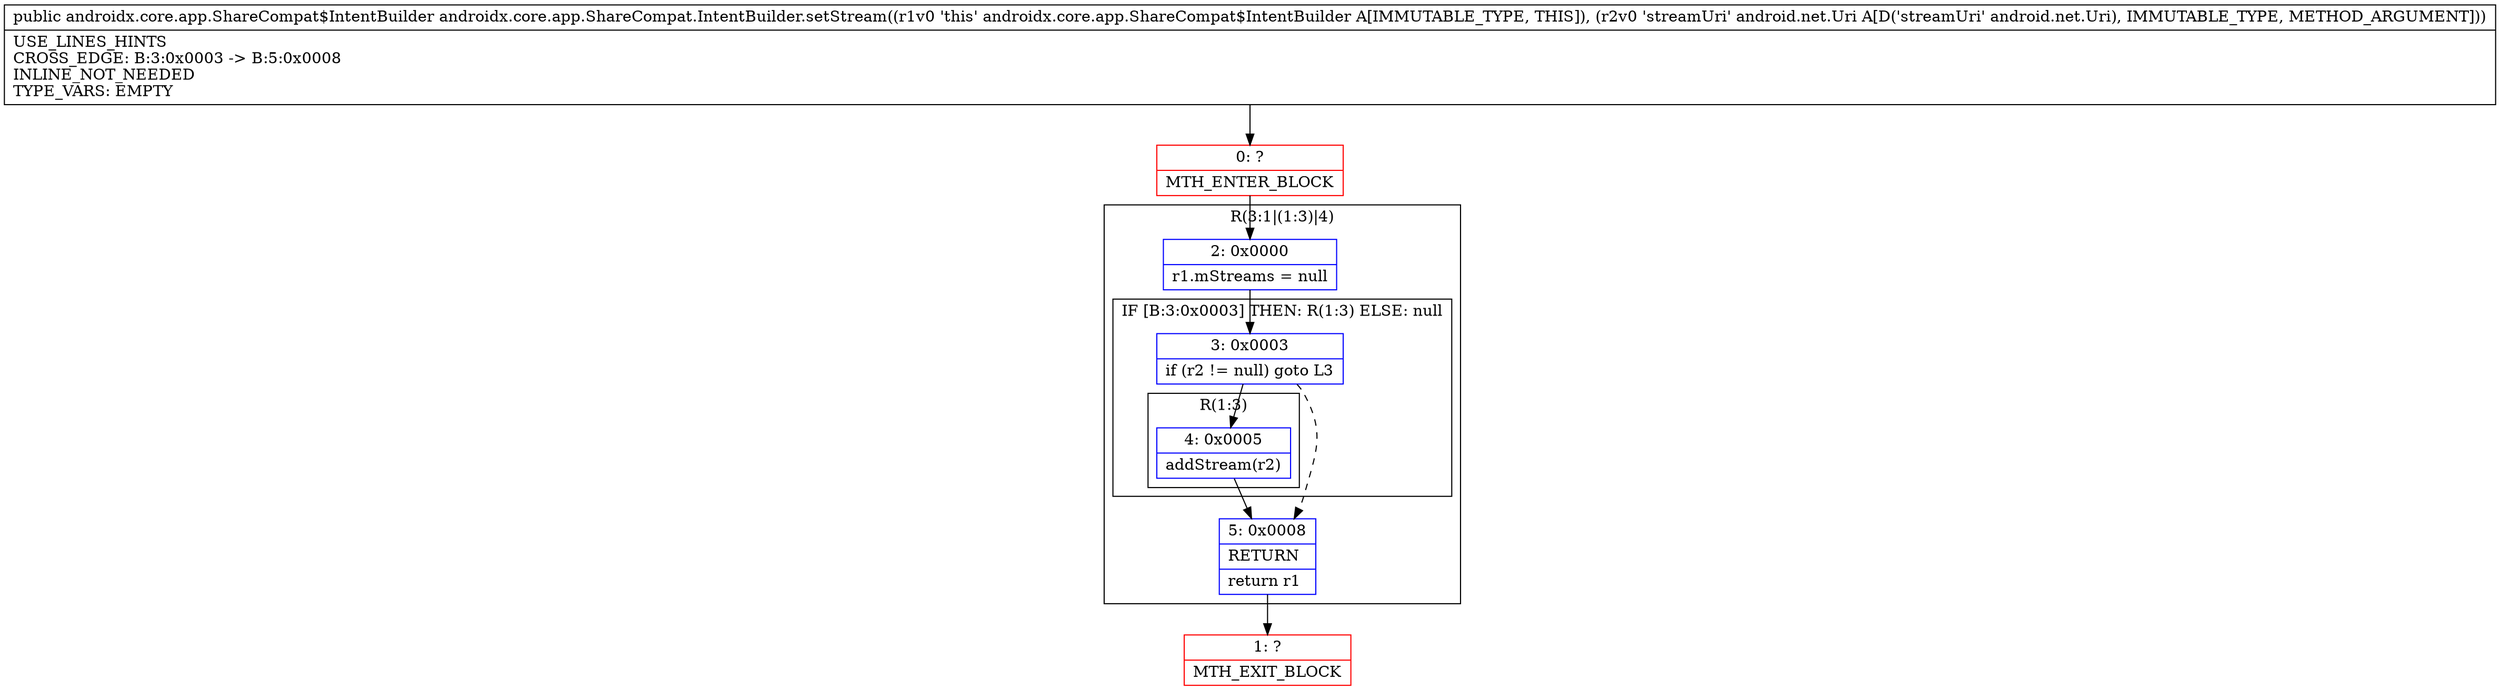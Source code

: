 digraph "CFG forandroidx.core.app.ShareCompat.IntentBuilder.setStream(Landroid\/net\/Uri;)Landroidx\/core\/app\/ShareCompat$IntentBuilder;" {
subgraph cluster_Region_974903594 {
label = "R(3:1|(1:3)|4)";
node [shape=record,color=blue];
Node_2 [shape=record,label="{2\:\ 0x0000|r1.mStreams = null\l}"];
subgraph cluster_IfRegion_285520952 {
label = "IF [B:3:0x0003] THEN: R(1:3) ELSE: null";
node [shape=record,color=blue];
Node_3 [shape=record,label="{3\:\ 0x0003|if (r2 != null) goto L3\l}"];
subgraph cluster_Region_1803611350 {
label = "R(1:3)";
node [shape=record,color=blue];
Node_4 [shape=record,label="{4\:\ 0x0005|addStream(r2)\l}"];
}
}
Node_5 [shape=record,label="{5\:\ 0x0008|RETURN\l|return r1\l}"];
}
Node_0 [shape=record,color=red,label="{0\:\ ?|MTH_ENTER_BLOCK\l}"];
Node_1 [shape=record,color=red,label="{1\:\ ?|MTH_EXIT_BLOCK\l}"];
MethodNode[shape=record,label="{public androidx.core.app.ShareCompat$IntentBuilder androidx.core.app.ShareCompat.IntentBuilder.setStream((r1v0 'this' androidx.core.app.ShareCompat$IntentBuilder A[IMMUTABLE_TYPE, THIS]), (r2v0 'streamUri' android.net.Uri A[D('streamUri' android.net.Uri), IMMUTABLE_TYPE, METHOD_ARGUMENT]))  | USE_LINES_HINTS\lCROSS_EDGE: B:3:0x0003 \-\> B:5:0x0008\lINLINE_NOT_NEEDED\lTYPE_VARS: EMPTY\l}"];
MethodNode -> Node_0;Node_2 -> Node_3;
Node_3 -> Node_4;
Node_3 -> Node_5[style=dashed];
Node_4 -> Node_5;
Node_5 -> Node_1;
Node_0 -> Node_2;
}

